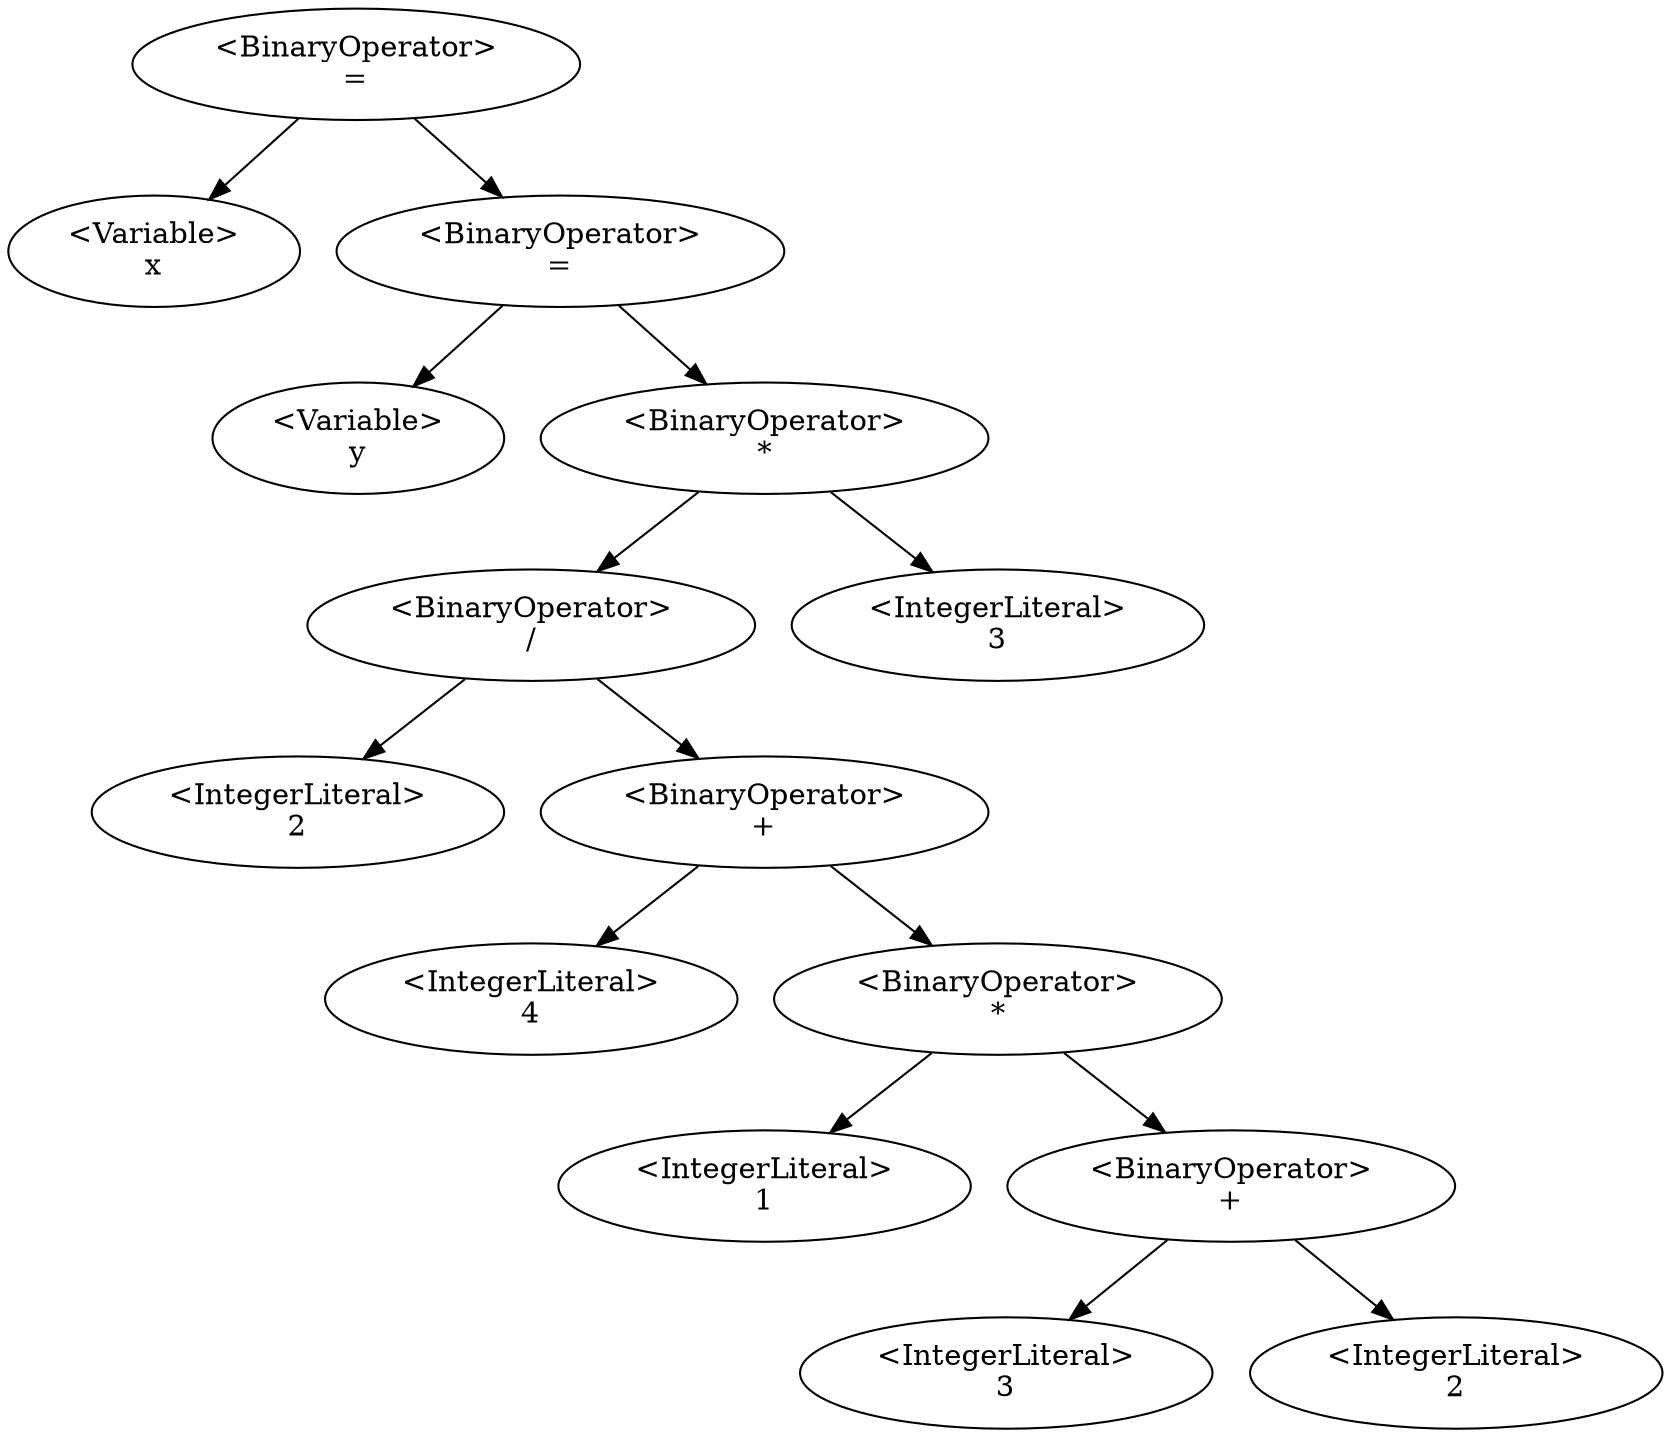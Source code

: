 digraph G {
2 [label="<BinaryOperator>\n="];2->1;2->4;
1 [label="<Variable>\nx"];
4 [label="<BinaryOperator>\n="];4->3;4->14;
3 [label="<Variable>\ny"];
14 [label="<BinaryOperator>\n*"];14->6;14->15;
6 [label="<BinaryOperator>\n/"];6->5;6->8;
5 [label="<IntegerLiteral>\n2"];
8 [label="<BinaryOperator>\n+"];8->7;8->10;
7 [label="<IntegerLiteral>\n4"];
10 [label="<BinaryOperator>\n*"];10->9;10->12;
9 [label="<IntegerLiteral>\n1"];
12 [label="<BinaryOperator>\n+"];12->11;12->13;
11 [label="<IntegerLiteral>\n3"];
13 [label="<IntegerLiteral>\n2"];
15 [label="<IntegerLiteral>\n3"];
}
